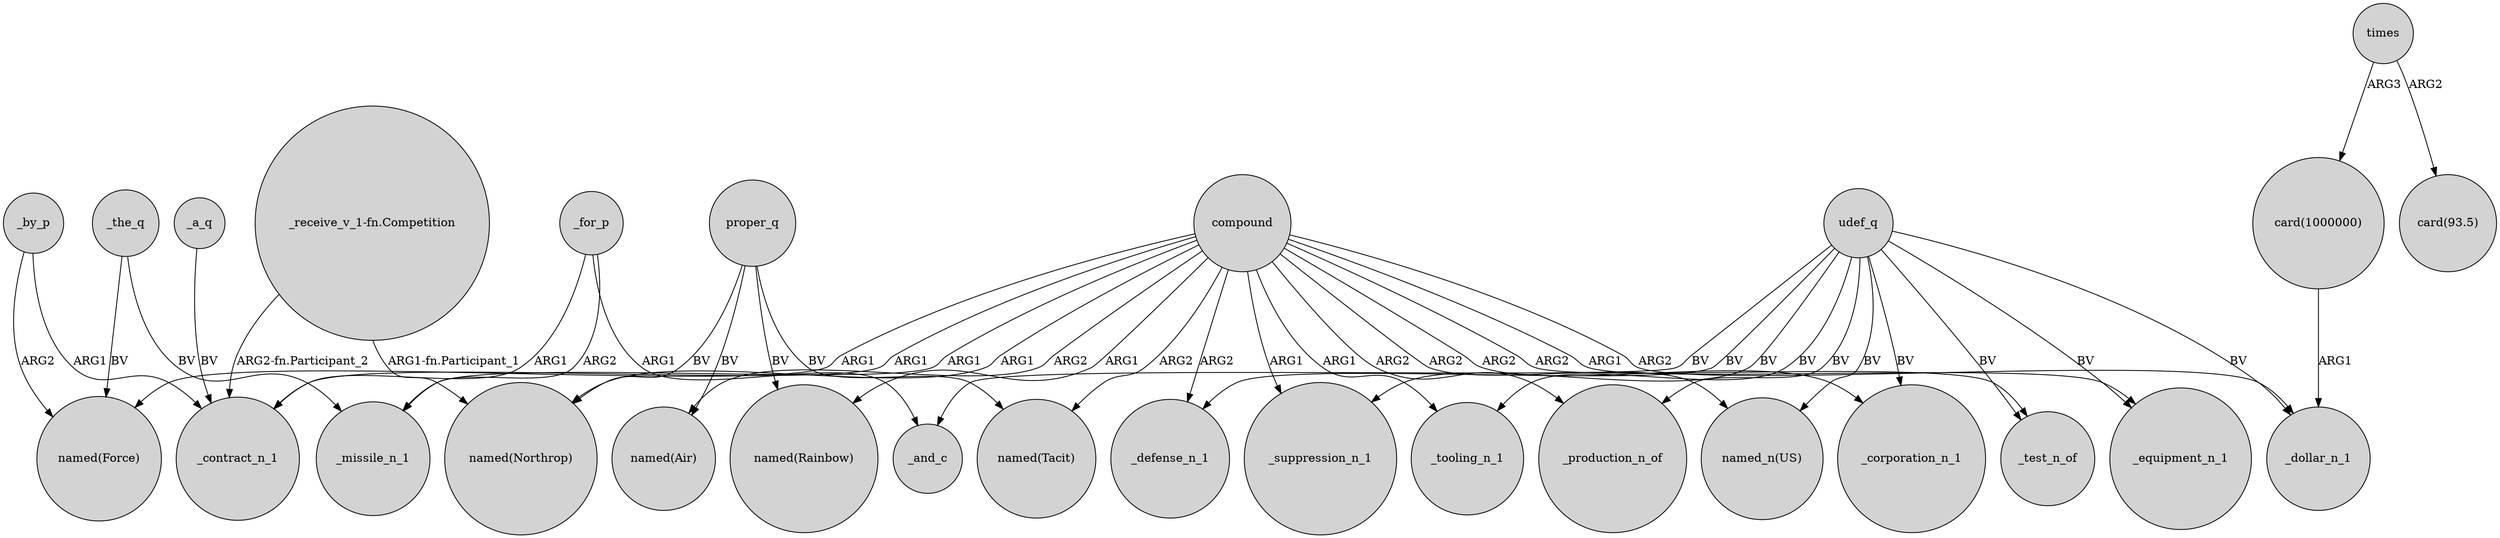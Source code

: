 digraph {
	node [shape=circle style=filled]
	udef_q -> _equipment_n_1 [label=BV]
	_for_p -> _and_c [label=ARG1]
	compound -> _equipment_n_1 [label=ARG1]
	compound -> _contract_n_1 [label=ARG1]
	udef_q -> _suppression_n_1 [label=BV]
	udef_q -> _tooling_n_1 [label=BV]
	compound -> _test_n_of [label=ARG2]
	_for_p -> _missile_n_1 [label=ARG2]
	udef_q -> _test_n_of [label=BV]
	"_receive_v_1-fn.Competition" -> "named(Northrop)" [label="ARG1-fn.Participant_1"]
	times -> "card(1000000)" [label=ARG3]
	proper_q -> "named(Northrop)" [label=BV]
	proper_q -> "named(Air)" [label=BV]
	compound -> _dollar_n_1 [label=ARG2]
	udef_q -> _defense_n_1 [label=BV]
	_a_q -> _contract_n_1 [label=BV]
	udef_q -> _and_c [label=BV]
	compound -> "named(Rainbow)" [label=ARG1]
	compound -> _production_n_of [label=ARG2]
	compound -> _tooling_n_1 [label=ARG1]
	times -> "card(93.5)" [label=ARG2]
	_by_p -> _contract_n_1 [label=ARG1]
	udef_q -> _dollar_n_1 [label=BV]
	_the_q -> "named(Force)" [label=BV]
	proper_q -> "named(Rainbow)" [label=BV]
	"card(1000000)" -> _dollar_n_1 [label=ARG1]
	compound -> _missile_n_1 [label=ARG1]
	compound -> "named(Northrop)" [label=ARG1]
	compound -> "named(Air)" [label=ARG2]
	_the_q -> _missile_n_1 [label=BV]
	compound -> _corporation_n_1 [label=ARG2]
	udef_q -> _corporation_n_1 [label=BV]
	compound -> _suppression_n_1 [label=ARG1]
	compound -> _defense_n_1 [label=ARG2]
	proper_q -> "named(Tacit)" [label=BV]
	compound -> "named(Force)" [label=ARG1]
	_by_p -> "named(Force)" [label=ARG2]
	compound -> "named(Tacit)" [label=ARG2]
	compound -> "named_n(US)" [label=ARG2]
	_for_p -> _contract_n_1 [label=ARG1]
	udef_q -> "named_n(US)" [label=BV]
	udef_q -> _production_n_of [label=BV]
	"_receive_v_1-fn.Competition" -> _contract_n_1 [label="ARG2-fn.Participant_2"]
}
